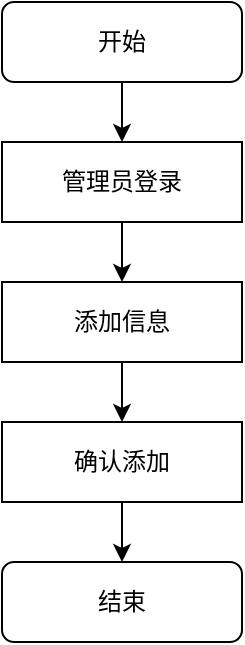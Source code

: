 <mxfile version="24.1.0" type="device">
  <diagram name="第 1 页" id="m4WlvHM6WWsqlOekGDqn">
    <mxGraphModel dx="197" dy="179" grid="1" gridSize="10" guides="1" tooltips="1" connect="1" arrows="1" fold="1" page="1" pageScale="1" pageWidth="827" pageHeight="1169" math="0" shadow="0">
      <root>
        <mxCell id="0" />
        <mxCell id="1" parent="0" />
        <mxCell id="cs-O8iqiS8OrOVHotFIo-1" style="edgeStyle=orthogonalEdgeStyle;rounded=0;orthogonalLoop=1;jettySize=auto;html=1;exitX=0.5;exitY=1;exitDx=0;exitDy=0;entryX=0.5;entryY=0;entryDx=0;entryDy=0;" edge="1" parent="1" source="K8trbJLzHtX-AJA_kqR3-21" target="K8trbJLzHtX-AJA_kqR3-22">
          <mxGeometry relative="1" as="geometry" />
        </mxCell>
        <mxCell id="K8trbJLzHtX-AJA_kqR3-21" value="开始" style="rounded=1;whiteSpace=wrap;html=1;" parent="1" vertex="1">
          <mxGeometry x="160" y="90" width="120" height="40" as="geometry" />
        </mxCell>
        <mxCell id="cs-O8iqiS8OrOVHotFIo-2" style="edgeStyle=orthogonalEdgeStyle;rounded=0;orthogonalLoop=1;jettySize=auto;html=1;exitX=0.5;exitY=1;exitDx=0;exitDy=0;entryX=0.5;entryY=0;entryDx=0;entryDy=0;" edge="1" parent="1" source="K8trbJLzHtX-AJA_kqR3-22" target="K8trbJLzHtX-AJA_kqR3-23">
          <mxGeometry relative="1" as="geometry" />
        </mxCell>
        <mxCell id="K8trbJLzHtX-AJA_kqR3-22" value="管理员登录" style="rounded=0;whiteSpace=wrap;html=1;" parent="1" vertex="1">
          <mxGeometry x="160" y="160" width="120" height="40" as="geometry" />
        </mxCell>
        <mxCell id="cs-O8iqiS8OrOVHotFIo-3" style="edgeStyle=orthogonalEdgeStyle;rounded=0;orthogonalLoop=1;jettySize=auto;html=1;exitX=0.5;exitY=1;exitDx=0;exitDy=0;entryX=0.5;entryY=0;entryDx=0;entryDy=0;" edge="1" parent="1" source="K8trbJLzHtX-AJA_kqR3-23" target="K8trbJLzHtX-AJA_kqR3-24">
          <mxGeometry relative="1" as="geometry" />
        </mxCell>
        <mxCell id="K8trbJLzHtX-AJA_kqR3-23" value="添加信息" style="rounded=0;whiteSpace=wrap;html=1;" parent="1" vertex="1">
          <mxGeometry x="160" y="230" width="120" height="40" as="geometry" />
        </mxCell>
        <mxCell id="K8trbJLzHtX-AJA_kqR3-29" value="" style="edgeStyle=orthogonalEdgeStyle;rounded=0;orthogonalLoop=1;jettySize=auto;html=1;" parent="1" source="K8trbJLzHtX-AJA_kqR3-24" target="K8trbJLzHtX-AJA_kqR3-25" edge="1">
          <mxGeometry relative="1" as="geometry" />
        </mxCell>
        <mxCell id="K8trbJLzHtX-AJA_kqR3-24" value="确认添加" style="rounded=0;whiteSpace=wrap;html=1;" parent="1" vertex="1">
          <mxGeometry x="160" y="300" width="120" height="40" as="geometry" />
        </mxCell>
        <mxCell id="K8trbJLzHtX-AJA_kqR3-25" value="结束" style="rounded=1;whiteSpace=wrap;html=1;" parent="1" vertex="1">
          <mxGeometry x="160" y="370" width="120" height="40" as="geometry" />
        </mxCell>
      </root>
    </mxGraphModel>
  </diagram>
</mxfile>
